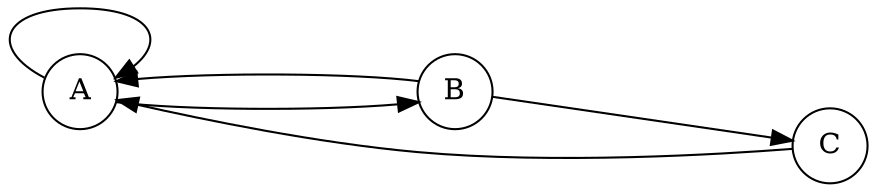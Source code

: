 digraph {
    rankdir = "LR";
    nodesep = 0.3;
    ranksep = 2;
    node[shape=circle];
    edge[arrowsize=1];
    A -> B
    B -> A;
    A -> A;
    B -> C;
    C -> A;
}
